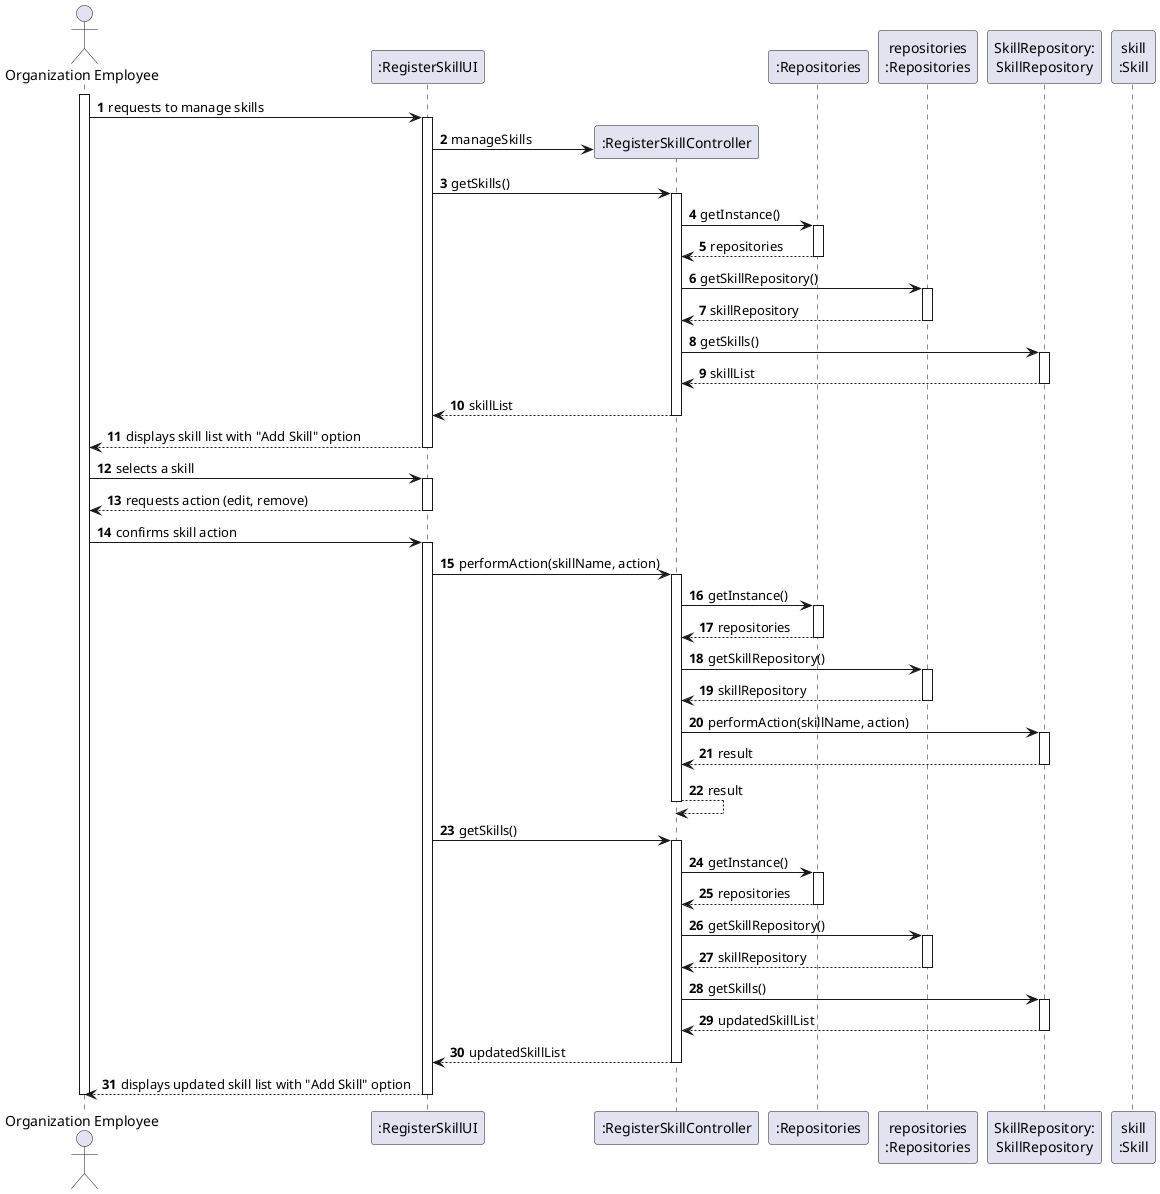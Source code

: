 @startuml

'skinparam monochrome true
skinparam packageStyle rectangle
skinparam shadowing false

autonumber

'hide footbox
actor "Organization Employee" as ADM
participant ":RegisterSkillUI" as UI
participant ":RegisterSkillController" as CTRL
participant ":Repositories" as RepositorySingleton
participant "repositories\n:Repositories" as PLAT
participant "SkillRepository:\nSkillRepository" as SkillRepository
participant "skill\n:Skill" as SKILL

activate ADM

    ADM -> UI : requests to manage skills

    activate UI

        UI -> CTRL** : manageSkills

        UI -> CTRL : getSkills()
        activate CTRL

            CTRL -> RepositorySingleton : getInstance()
            activate RepositorySingleton

                RepositorySingleton --> CTRL: repositories
            deactivate RepositorySingleton

            CTRL -> PLAT : getSkillRepository()
            activate PLAT

                PLAT --> CTRL : skillRepository
            deactivate PLAT

            CTRL -> SkillRepository : getSkills()
            activate SkillRepository

                SkillRepository --> CTRL : skillList
            deactivate SkillRepository

            CTRL --> UI : skillList
        deactivate CTRL

        UI --> ADM : displays skill list with "Add Skill" option
    deactivate UI

    ADM -> UI : selects a skill
    activate UI

        UI --> ADM : requests action (edit, remove)
    deactivate UI

    ADM -> UI : confirms skill action
    activate UI

        UI -> CTRL : performAction(skillName, action)
        activate CTRL

            CTRL -> RepositorySingleton : getInstance()
            activate RepositorySingleton

                RepositorySingleton --> CTRL: repositories
            deactivate RepositorySingleton

            CTRL -> PLAT : getSkillRepository()
            activate PLAT

                PLAT --> CTRL : skillRepository
            deactivate PLAT

            CTRL -> SkillRepository : performAction(skillName, action)
            activate SkillRepository

                SkillRepository --> CTRL : result
            deactivate SkillRepository

            CTRL --> CTRL : result
        deactivate CTRL

        UI -> CTRL : getSkills()
        activate CTRL

            CTRL -> RepositorySingleton : getInstance()
            activate RepositorySingleton

                RepositorySingleton --> CTRL: repositories
            deactivate RepositorySingleton

            CTRL -> PLAT : getSkillRepository()
            activate PLAT

                PLAT --> CTRL : skillRepository
            deactivate PLAT

            CTRL -> SkillRepository : getSkills()
            activate SkillRepository

                SkillRepository --> CTRL : updatedSkillList
            deactivate SkillRepository

            CTRL --> UI : updatedSkillList
        deactivate CTRL

        UI --> ADM : displays updated skill list with "Add Skill" option
    deactivate UI

deactivate ADM

@enduml

